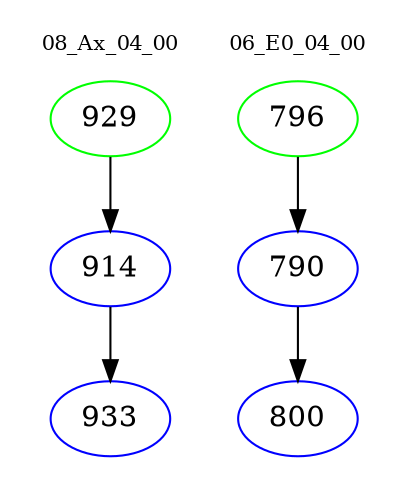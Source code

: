 digraph{
subgraph cluster_0 {
color = white
label = "08_Ax_04_00";
fontsize=10;
T0_929 [label="929", color="green"]
T0_929 -> T0_914 [color="black"]
T0_914 [label="914", color="blue"]
T0_914 -> T0_933 [color="black"]
T0_933 [label="933", color="blue"]
}
subgraph cluster_1 {
color = white
label = "06_E0_04_00";
fontsize=10;
T1_796 [label="796", color="green"]
T1_796 -> T1_790 [color="black"]
T1_790 [label="790", color="blue"]
T1_790 -> T1_800 [color="black"]
T1_800 [label="800", color="blue"]
}
}
